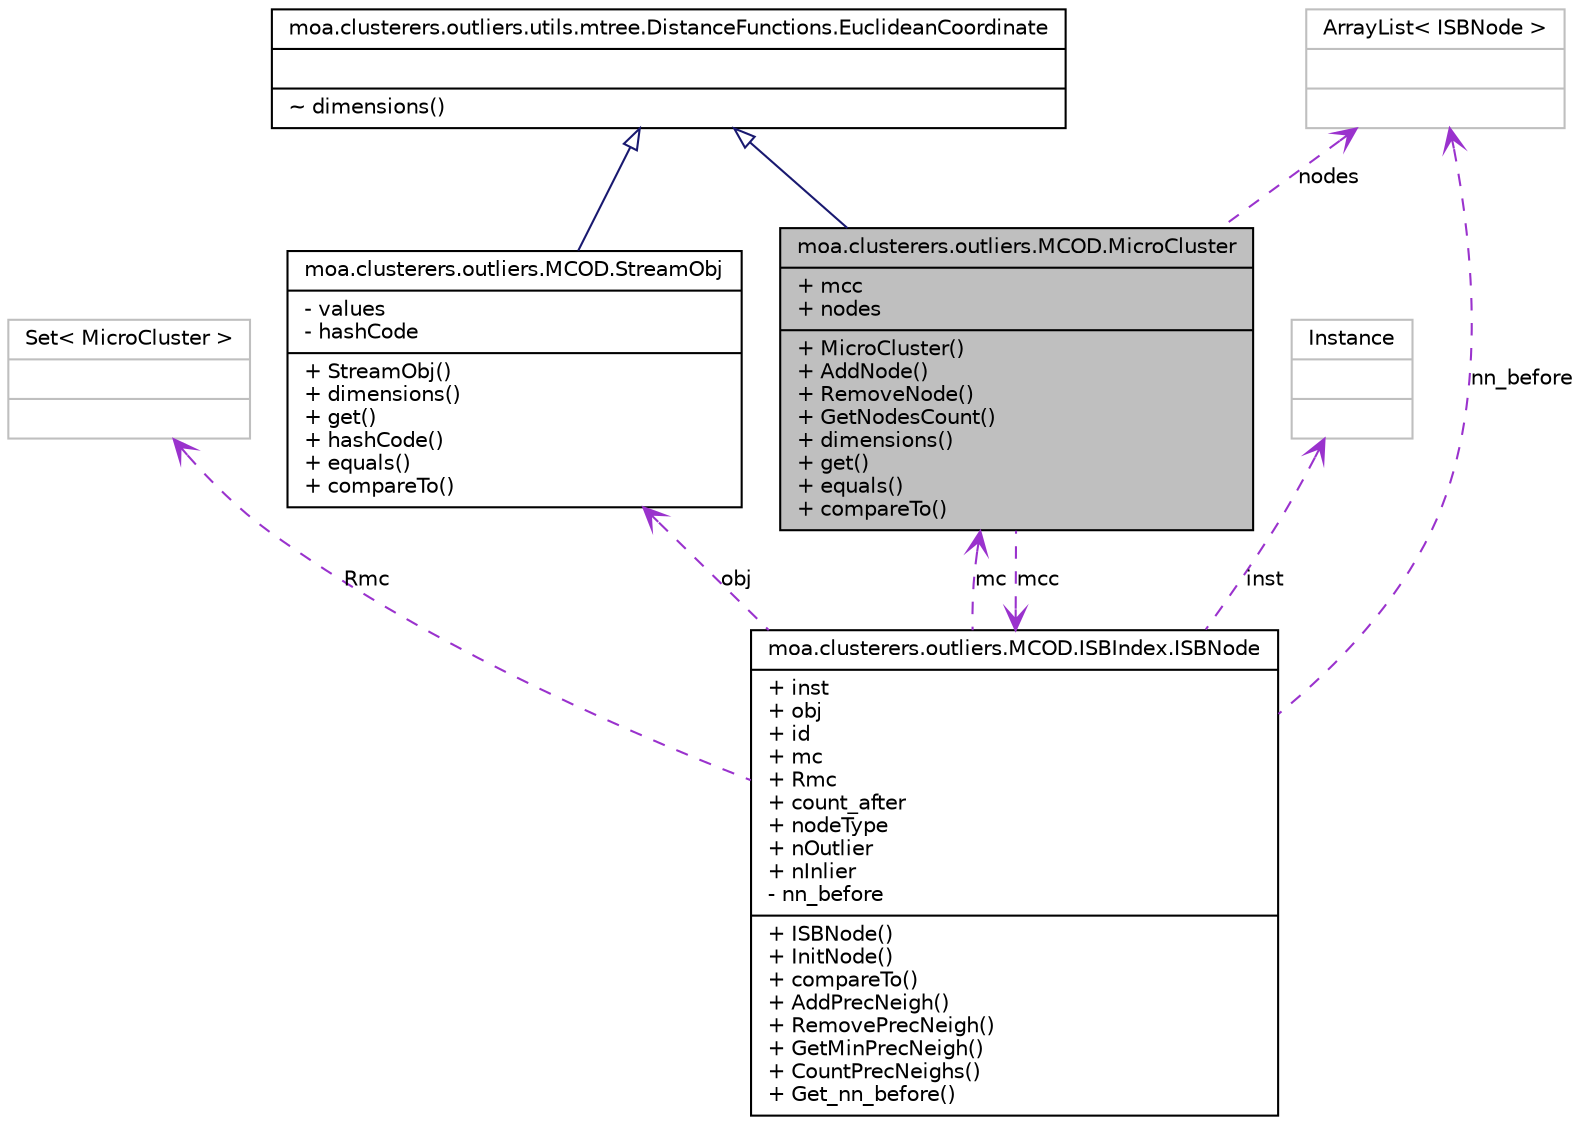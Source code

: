 digraph G
{
  edge [fontname="Helvetica",fontsize="10",labelfontname="Helvetica",labelfontsize="10"];
  node [fontname="Helvetica",fontsize="10",shape=record];
  Node1 [label="{moa.clusterers.outliers.MCOD.MicroCluster\n|+ mcc\l+ nodes\l|+ MicroCluster()\l+ AddNode()\l+ RemoveNode()\l+ GetNodesCount()\l+ dimensions()\l+ get()\l+ equals()\l+ compareTo()\l}",height=0.2,width=0.4,color="black", fillcolor="grey75", style="filled" fontcolor="black"];
  Node2 -> Node1 [dir=back,color="midnightblue",fontsize="10",style="solid",arrowtail="empty",fontname="Helvetica"];
  Node2 [label="{moa.clusterers.outliers.utils.mtree.DistanceFunctions.EuclideanCoordinate\n||~ dimensions()\l}",height=0.2,width=0.4,color="black", fillcolor="white", style="filled",URL="$interfacemoa_1_1clusterers_1_1outliers_1_1utils_1_1mtree_1_1DistanceFunctions_1_1EuclideanCoordinate.html",tooltip="An interface to represent coordinates in Euclidean spaces."];
  Node3 -> Node1 [dir=back,color="darkorchid3",fontsize="10",style="dashed",label="mcc",arrowtail="open",fontname="Helvetica"];
  Node3 [label="{moa.clusterers.outliers.MCOD.ISBIndex.ISBNode\n|+ inst\l+ obj\l+ id\l+ mc\l+ Rmc\l+ count_after\l+ nodeType\l+ nOutlier\l+ nInlier\l- nn_before\l|+ ISBNode()\l+ InitNode()\l+ compareTo()\l+ AddPrecNeigh()\l+ RemovePrecNeigh()\l+ GetMinPrecNeigh()\l+ CountPrecNeighs()\l+ Get_nn_before()\l}",height=0.2,width=0.4,color="black", fillcolor="white", style="filled",URL="$classmoa_1_1clusterers_1_1outliers_1_1MCOD_1_1ISBIndex_1_1ISBNode.html"];
  Node4 -> Node3 [dir=back,color="darkorchid3",fontsize="10",style="dashed",label="Rmc",arrowtail="open",fontname="Helvetica"];
  Node4 [label="{Set\< MicroCluster \>\n||}",height=0.2,width=0.4,color="grey75", fillcolor="white", style="filled"];
  Node5 -> Node3 [dir=back,color="darkorchid3",fontsize="10",style="dashed",label="obj",arrowtail="open",fontname="Helvetica"];
  Node5 [label="{moa.clusterers.outliers.MCOD.StreamObj\n|- values\l- hashCode\l|+ StreamObj()\l+ dimensions()\l+ get()\l+ hashCode()\l+ equals()\l+ compareTo()\l}",height=0.2,width=0.4,color="black", fillcolor="white", style="filled",URL="$classmoa_1_1clusterers_1_1outliers_1_1MCOD_1_1StreamObj.html"];
  Node2 -> Node5 [dir=back,color="midnightblue",fontsize="10",style="solid",arrowtail="empty",fontname="Helvetica"];
  Node6 -> Node3 [dir=back,color="darkorchid3",fontsize="10",style="dashed",label="inst",arrowtail="open",fontname="Helvetica"];
  Node6 [label="{Instance\n||}",height=0.2,width=0.4,color="grey75", fillcolor="white", style="filled"];
  Node7 -> Node3 [dir=back,color="darkorchid3",fontsize="10",style="dashed",label="nn_before",arrowtail="open",fontname="Helvetica"];
  Node7 [label="{ArrayList\< ISBNode \>\n||}",height=0.2,width=0.4,color="grey75", fillcolor="white", style="filled"];
  Node1 -> Node3 [dir=back,color="darkorchid3",fontsize="10",style="dashed",label="mc",arrowtail="open",fontname="Helvetica"];
  Node7 -> Node1 [dir=back,color="darkorchid3",fontsize="10",style="dashed",label="nodes",arrowtail="open",fontname="Helvetica"];
}
